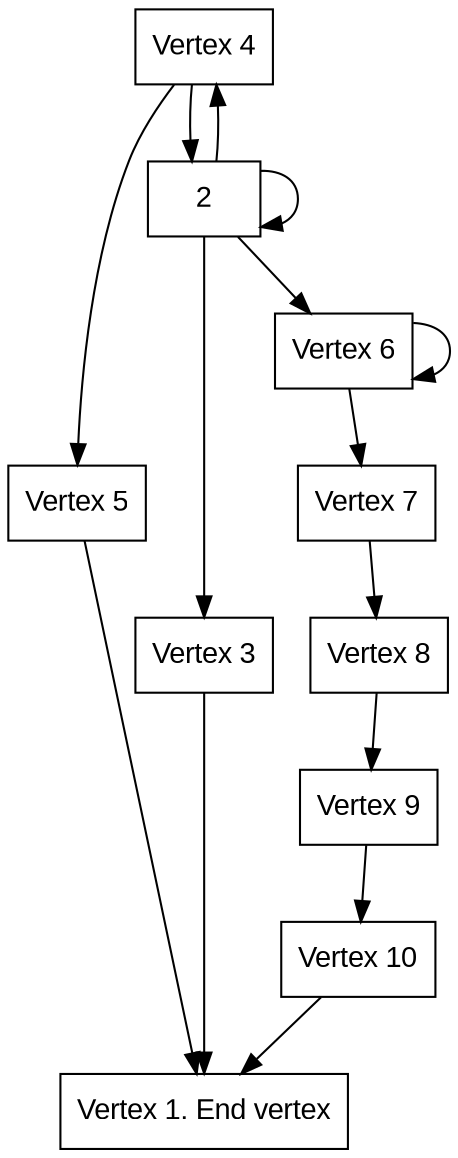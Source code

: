 digraph  D {

node [shape=record fontname=Arial];

3 [label="Vertex 3"]
4 [label="Vertex 4"]
6 [label="Vertex 6"]
5 [label="Vertex 5"]
7 [label="Vertex 7"]
8 [label="Vertex 8"]
9 [label="Vertex 9"]
10 [label="Vertex 10"]
1 [label="Vertex 1. End vertex"]


2 -> 2, 3, 4, 6
3 -> 1
4 -> 2, 5
6 -> 6, 7
5 -> 1
7 -> 8
8 -> 9
9 -> 10
10 -> 1


}